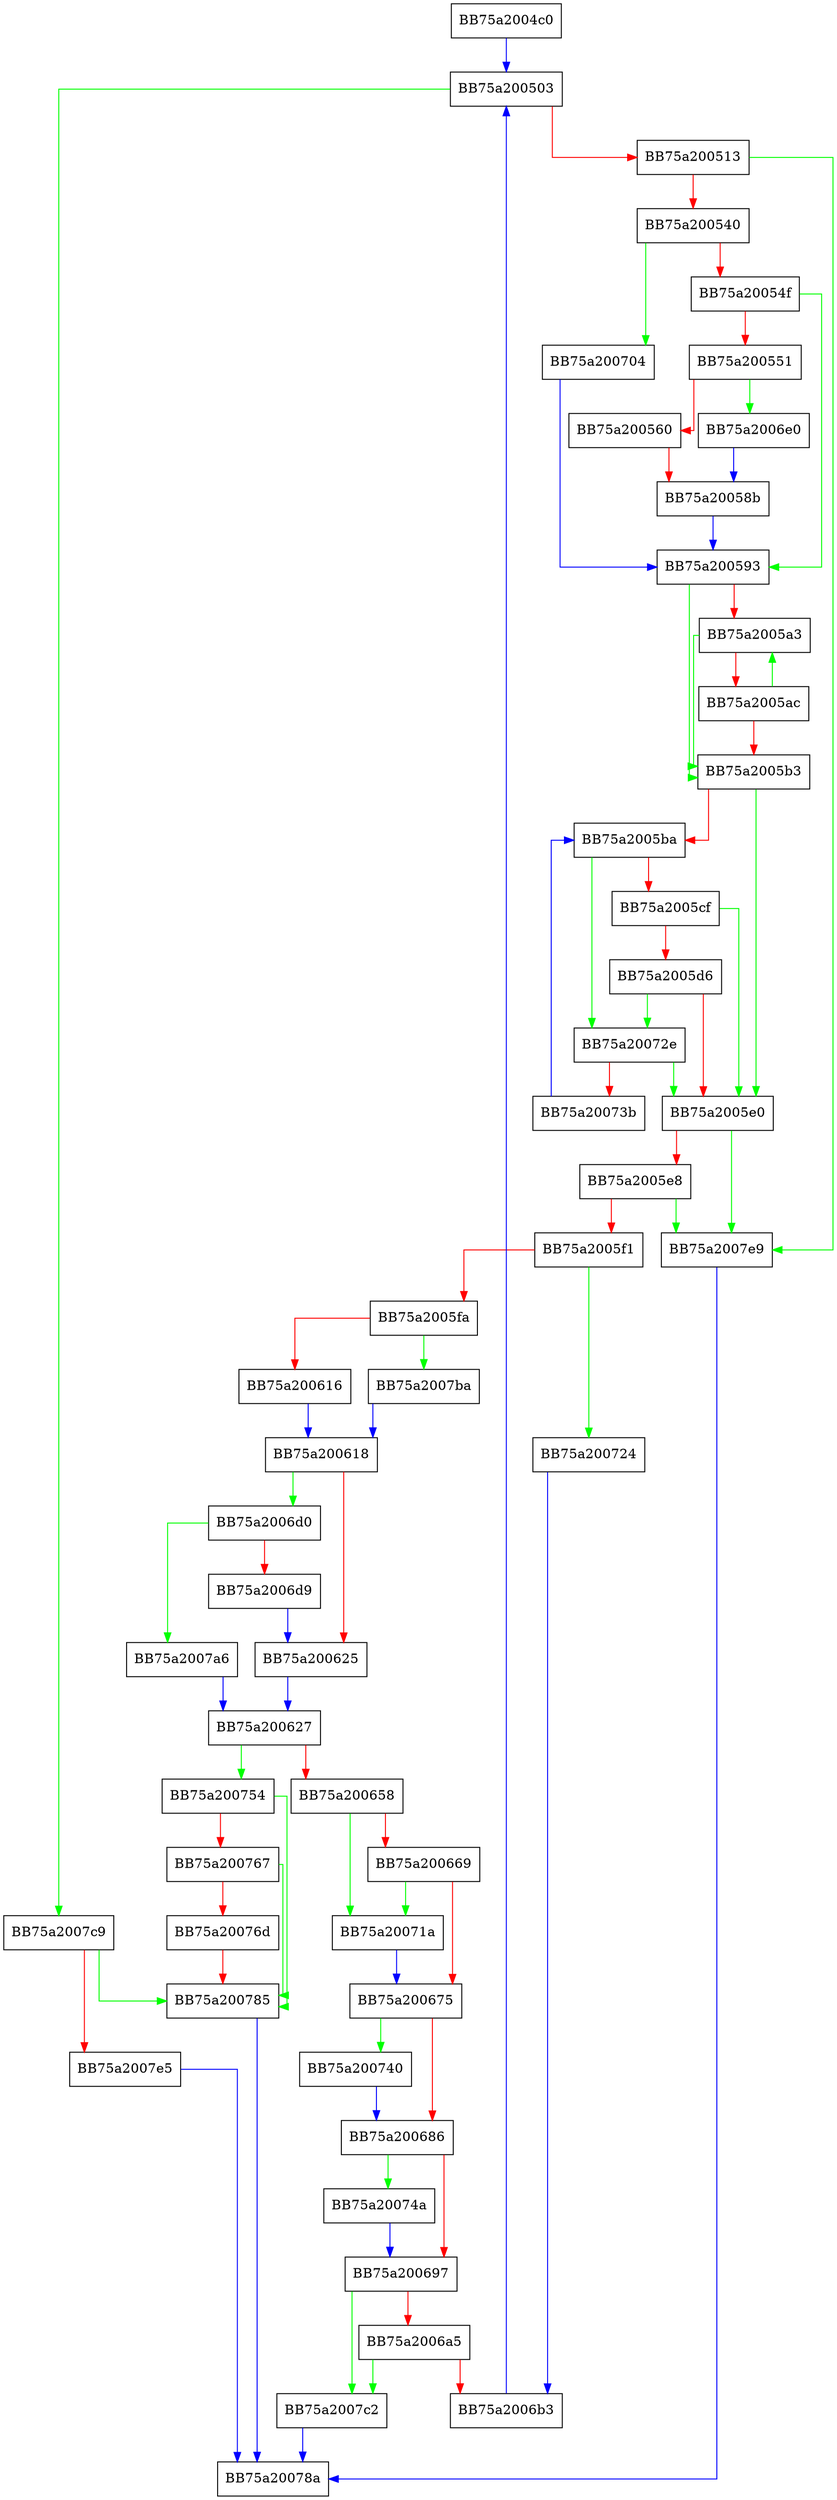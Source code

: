 digraph kcrce_pushBrute_end {
  node [shape="box"];
  graph [splines=ortho];
  BB75a2004c0 -> BB75a200503 [color="blue"];
  BB75a200503 -> BB75a2007c9 [color="green"];
  BB75a200503 -> BB75a200513 [color="red"];
  BB75a200513 -> BB75a2007e9 [color="green"];
  BB75a200513 -> BB75a200540 [color="red"];
  BB75a200540 -> BB75a200704 [color="green"];
  BB75a200540 -> BB75a20054f [color="red"];
  BB75a20054f -> BB75a200593 [color="green"];
  BB75a20054f -> BB75a200551 [color="red"];
  BB75a200551 -> BB75a2006e0 [color="green"];
  BB75a200551 -> BB75a200560 [color="red"];
  BB75a200560 -> BB75a20058b [color="red"];
  BB75a20058b -> BB75a200593 [color="blue"];
  BB75a200593 -> BB75a2005b3 [color="green"];
  BB75a200593 -> BB75a2005a3 [color="red"];
  BB75a2005a3 -> BB75a2005b3 [color="green"];
  BB75a2005a3 -> BB75a2005ac [color="red"];
  BB75a2005ac -> BB75a2005a3 [color="green"];
  BB75a2005ac -> BB75a2005b3 [color="red"];
  BB75a2005b3 -> BB75a2005e0 [color="green"];
  BB75a2005b3 -> BB75a2005ba [color="red"];
  BB75a2005ba -> BB75a20072e [color="green"];
  BB75a2005ba -> BB75a2005cf [color="red"];
  BB75a2005cf -> BB75a2005e0 [color="green"];
  BB75a2005cf -> BB75a2005d6 [color="red"];
  BB75a2005d6 -> BB75a20072e [color="green"];
  BB75a2005d6 -> BB75a2005e0 [color="red"];
  BB75a2005e0 -> BB75a2007e9 [color="green"];
  BB75a2005e0 -> BB75a2005e8 [color="red"];
  BB75a2005e8 -> BB75a2007e9 [color="green"];
  BB75a2005e8 -> BB75a2005f1 [color="red"];
  BB75a2005f1 -> BB75a200724 [color="green"];
  BB75a2005f1 -> BB75a2005fa [color="red"];
  BB75a2005fa -> BB75a2007ba [color="green"];
  BB75a2005fa -> BB75a200616 [color="red"];
  BB75a200616 -> BB75a200618 [color="blue"];
  BB75a200618 -> BB75a2006d0 [color="green"];
  BB75a200618 -> BB75a200625 [color="red"];
  BB75a200625 -> BB75a200627 [color="blue"];
  BB75a200627 -> BB75a200754 [color="green"];
  BB75a200627 -> BB75a200658 [color="red"];
  BB75a200658 -> BB75a20071a [color="green"];
  BB75a200658 -> BB75a200669 [color="red"];
  BB75a200669 -> BB75a20071a [color="green"];
  BB75a200669 -> BB75a200675 [color="red"];
  BB75a200675 -> BB75a200740 [color="green"];
  BB75a200675 -> BB75a200686 [color="red"];
  BB75a200686 -> BB75a20074a [color="green"];
  BB75a200686 -> BB75a200697 [color="red"];
  BB75a200697 -> BB75a2007c2 [color="green"];
  BB75a200697 -> BB75a2006a5 [color="red"];
  BB75a2006a5 -> BB75a2007c2 [color="green"];
  BB75a2006a5 -> BB75a2006b3 [color="red"];
  BB75a2006b3 -> BB75a200503 [color="blue"];
  BB75a2006d0 -> BB75a2007a6 [color="green"];
  BB75a2006d0 -> BB75a2006d9 [color="red"];
  BB75a2006d9 -> BB75a200625 [color="blue"];
  BB75a2006e0 -> BB75a20058b [color="blue"];
  BB75a200704 -> BB75a200593 [color="blue"];
  BB75a20071a -> BB75a200675 [color="blue"];
  BB75a200724 -> BB75a2006b3 [color="blue"];
  BB75a20072e -> BB75a2005e0 [color="green"];
  BB75a20072e -> BB75a20073b [color="red"];
  BB75a20073b -> BB75a2005ba [color="blue"];
  BB75a200740 -> BB75a200686 [color="blue"];
  BB75a20074a -> BB75a200697 [color="blue"];
  BB75a200754 -> BB75a200785 [color="green"];
  BB75a200754 -> BB75a200767 [color="red"];
  BB75a200767 -> BB75a200785 [color="green"];
  BB75a200767 -> BB75a20076d [color="red"];
  BB75a20076d -> BB75a200785 [color="red"];
  BB75a200785 -> BB75a20078a [color="blue"];
  BB75a2007a6 -> BB75a200627 [color="blue"];
  BB75a2007ba -> BB75a200618 [color="blue"];
  BB75a2007c2 -> BB75a20078a [color="blue"];
  BB75a2007c9 -> BB75a200785 [color="green"];
  BB75a2007c9 -> BB75a2007e5 [color="red"];
  BB75a2007e5 -> BB75a20078a [color="blue"];
  BB75a2007e9 -> BB75a20078a [color="blue"];
}